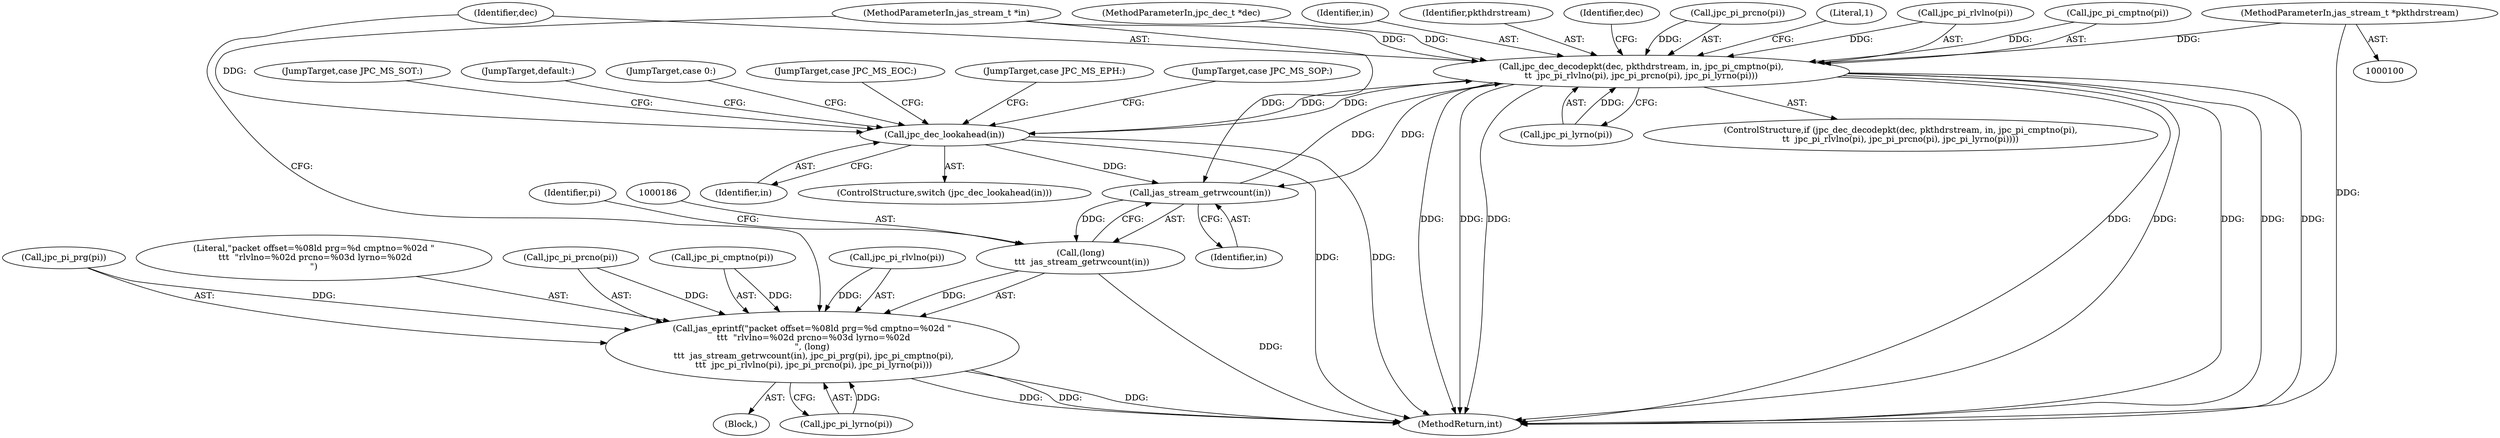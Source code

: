 digraph "0_jasper_aa0b0f79ade5eef8b0e7a214c03f5af54b36ba7d_3@pointer" {
"1000102" [label="(MethodParameterIn,jas_stream_t *pkthdrstream)"];
"1000200" [label="(Call,jpc_dec_decodepkt(dec, pkthdrstream, in, jpc_pi_cmptno(pi),\n\t\t  jpc_pi_rlvlno(pi), jpc_pi_prcno(pi), jpc_pi_lyrno(pi)))"];
"1000134" [label="(Call,jpc_dec_lookahead(in))"];
"1000187" [label="(Call,jas_stream_getrwcount(in))"];
"1000185" [label="(Call,(long)\n \t\t\t  jas_stream_getrwcount(in))"];
"1000183" [label="(Call,jas_eprintf(\"packet offset=%08ld prg=%d cmptno=%02d \"\n \t\t\t  \"rlvlno=%02d prcno=%03d lyrno=%02d\n\", (long)\n \t\t\t  jas_stream_getrwcount(in), jpc_pi_prg(pi), jpc_pi_cmptno(pi),\n \t\t\t  jpc_pi_rlvlno(pi), jpc_pi_prcno(pi), jpc_pi_lyrno(pi)))"];
"1000182" [label="(Block,)"];
"1000197" [label="(Call,jpc_pi_lyrno(pi))"];
"1000188" [label="(Identifier,in)"];
"1000191" [label="(Call,jpc_pi_cmptno(pi))"];
"1000137" [label="(JumpTarget,case JPC_MS_EOC:)"];
"1000143" [label="(JumpTarget,case JPC_MS_EPH:)"];
"1000215" [label="(Literal,1)"];
"1000222" [label="(MethodReturn,int)"];
"1000206" [label="(Call,jpc_pi_rlvlno(pi))"];
"1000204" [label="(Call,jpc_pi_cmptno(pi))"];
"1000210" [label="(Call,jpc_pi_lyrno(pi))"];
"1000189" [label="(Call,jpc_pi_prg(pi))"];
"1000190" [label="(Identifier,pi)"];
"1000184" [label="(Literal,\"packet offset=%08ld prg=%d cmptno=%02d \"\n \t\t\t  \"rlvlno=%02d prcno=%03d lyrno=%02d\n\")"];
"1000142" [label="(JumpTarget,case JPC_MS_SOP:)"];
"1000101" [label="(MethodParameterIn,jpc_dec_t *dec)"];
"1000138" [label="(JumpTarget,case JPC_MS_SOT:)"];
"1000135" [label="(Identifier,in)"];
"1000203" [label="(Identifier,in)"];
"1000200" [label="(Call,jpc_dec_decodepkt(dec, pkthdrstream, in, jpc_pi_cmptno(pi),\n\t\t  jpc_pi_rlvlno(pi), jpc_pi_prcno(pi), jpc_pi_lyrno(pi)))"];
"1000146" [label="(JumpTarget,default:)"];
"1000183" [label="(Call,jas_eprintf(\"packet offset=%08ld prg=%d cmptno=%02d \"\n \t\t\t  \"rlvlno=%02d prcno=%03d lyrno=%02d\n\", (long)\n \t\t\t  jas_stream_getrwcount(in), jpc_pi_prg(pi), jpc_pi_cmptno(pi),\n \t\t\t  jpc_pi_rlvlno(pi), jpc_pi_prcno(pi), jpc_pi_lyrno(pi)))"];
"1000133" [label="(ControlStructure,switch (jpc_dec_lookahead(in)))"];
"1000187" [label="(Call,jas_stream_getrwcount(in))"];
"1000103" [label="(MethodParameterIn,jas_stream_t *in)"];
"1000102" [label="(MethodParameterIn,jas_stream_t *pkthdrstream)"];
"1000202" [label="(Identifier,pkthdrstream)"];
"1000195" [label="(Call,jpc_pi_prcno(pi))"];
"1000201" [label="(Identifier,dec)"];
"1000134" [label="(Call,jpc_dec_lookahead(in))"];
"1000218" [label="(Identifier,dec)"];
"1000208" [label="(Call,jpc_pi_prcno(pi))"];
"1000199" [label="(ControlStructure,if (jpc_dec_decodepkt(dec, pkthdrstream, in, jpc_pi_cmptno(pi),\n\t\t  jpc_pi_rlvlno(pi), jpc_pi_prcno(pi), jpc_pi_lyrno(pi))))"];
"1000185" [label="(Call,(long)\n \t\t\t  jas_stream_getrwcount(in))"];
"1000193" [label="(Call,jpc_pi_rlvlno(pi))"];
"1000144" [label="(JumpTarget,case 0:)"];
"1000102" -> "1000100"  [label="AST: "];
"1000102" -> "1000222"  [label="DDG: "];
"1000102" -> "1000200"  [label="DDG: "];
"1000200" -> "1000199"  [label="AST: "];
"1000200" -> "1000210"  [label="CFG: "];
"1000201" -> "1000200"  [label="AST: "];
"1000202" -> "1000200"  [label="AST: "];
"1000203" -> "1000200"  [label="AST: "];
"1000204" -> "1000200"  [label="AST: "];
"1000206" -> "1000200"  [label="AST: "];
"1000208" -> "1000200"  [label="AST: "];
"1000210" -> "1000200"  [label="AST: "];
"1000215" -> "1000200"  [label="CFG: "];
"1000218" -> "1000200"  [label="CFG: "];
"1000200" -> "1000222"  [label="DDG: "];
"1000200" -> "1000222"  [label="DDG: "];
"1000200" -> "1000222"  [label="DDG: "];
"1000200" -> "1000222"  [label="DDG: "];
"1000200" -> "1000222"  [label="DDG: "];
"1000200" -> "1000222"  [label="DDG: "];
"1000200" -> "1000222"  [label="DDG: "];
"1000200" -> "1000222"  [label="DDG: "];
"1000200" -> "1000134"  [label="DDG: "];
"1000200" -> "1000187"  [label="DDG: "];
"1000101" -> "1000200"  [label="DDG: "];
"1000187" -> "1000200"  [label="DDG: "];
"1000134" -> "1000200"  [label="DDG: "];
"1000103" -> "1000200"  [label="DDG: "];
"1000204" -> "1000200"  [label="DDG: "];
"1000206" -> "1000200"  [label="DDG: "];
"1000208" -> "1000200"  [label="DDG: "];
"1000210" -> "1000200"  [label="DDG: "];
"1000134" -> "1000133"  [label="AST: "];
"1000134" -> "1000135"  [label="CFG: "];
"1000135" -> "1000134"  [label="AST: "];
"1000137" -> "1000134"  [label="CFG: "];
"1000138" -> "1000134"  [label="CFG: "];
"1000142" -> "1000134"  [label="CFG: "];
"1000143" -> "1000134"  [label="CFG: "];
"1000144" -> "1000134"  [label="CFG: "];
"1000146" -> "1000134"  [label="CFG: "];
"1000134" -> "1000222"  [label="DDG: "];
"1000134" -> "1000222"  [label="DDG: "];
"1000103" -> "1000134"  [label="DDG: "];
"1000134" -> "1000187"  [label="DDG: "];
"1000187" -> "1000185"  [label="AST: "];
"1000187" -> "1000188"  [label="CFG: "];
"1000188" -> "1000187"  [label="AST: "];
"1000185" -> "1000187"  [label="CFG: "];
"1000187" -> "1000185"  [label="DDG: "];
"1000103" -> "1000187"  [label="DDG: "];
"1000185" -> "1000183"  [label="AST: "];
"1000186" -> "1000185"  [label="AST: "];
"1000190" -> "1000185"  [label="CFG: "];
"1000185" -> "1000222"  [label="DDG: "];
"1000185" -> "1000183"  [label="DDG: "];
"1000183" -> "1000182"  [label="AST: "];
"1000183" -> "1000197"  [label="CFG: "];
"1000184" -> "1000183"  [label="AST: "];
"1000189" -> "1000183"  [label="AST: "];
"1000191" -> "1000183"  [label="AST: "];
"1000193" -> "1000183"  [label="AST: "];
"1000195" -> "1000183"  [label="AST: "];
"1000197" -> "1000183"  [label="AST: "];
"1000201" -> "1000183"  [label="CFG: "];
"1000183" -> "1000222"  [label="DDG: "];
"1000183" -> "1000222"  [label="DDG: "];
"1000183" -> "1000222"  [label="DDG: "];
"1000189" -> "1000183"  [label="DDG: "];
"1000191" -> "1000183"  [label="DDG: "];
"1000193" -> "1000183"  [label="DDG: "];
"1000195" -> "1000183"  [label="DDG: "];
"1000197" -> "1000183"  [label="DDG: "];
}
